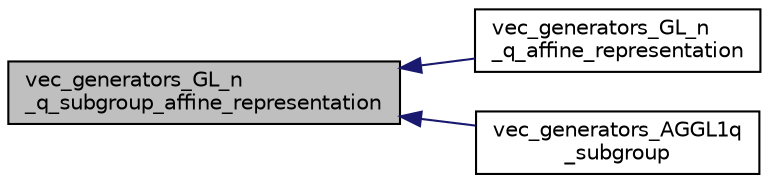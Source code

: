 digraph "vec_generators_GL_n_q_subgroup_affine_representation"
{
  edge [fontname="Helvetica",fontsize="10",labelfontname="Helvetica",labelfontsize="10"];
  node [fontname="Helvetica",fontsize="10",shape=record];
  rankdir="LR";
  Node11747 [label="vec_generators_GL_n\l_q_subgroup_affine_representation",height=0.2,width=0.4,color="black", fillcolor="grey75", style="filled", fontcolor="black"];
  Node11747 -> Node11748 [dir="back",color="midnightblue",fontsize="10",style="solid",fontname="Helvetica"];
  Node11748 [label="vec_generators_GL_n\l_q_affine_representation",height=0.2,width=0.4,color="black", fillcolor="white", style="filled",URL="$d0/dd3/perm__group__gens_8_c.html#a689108f410f773f0681e21a864097f16"];
  Node11747 -> Node11749 [dir="back",color="midnightblue",fontsize="10",style="solid",fontname="Helvetica"];
  Node11749 [label="vec_generators_AGGL1q\l_subgroup",height=0.2,width=0.4,color="black", fillcolor="white", style="filled",URL="$d0/dd3/perm__group__gens_8_c.html#a93659c1c7a668dd6adf9f217c608e1f1"];
}

